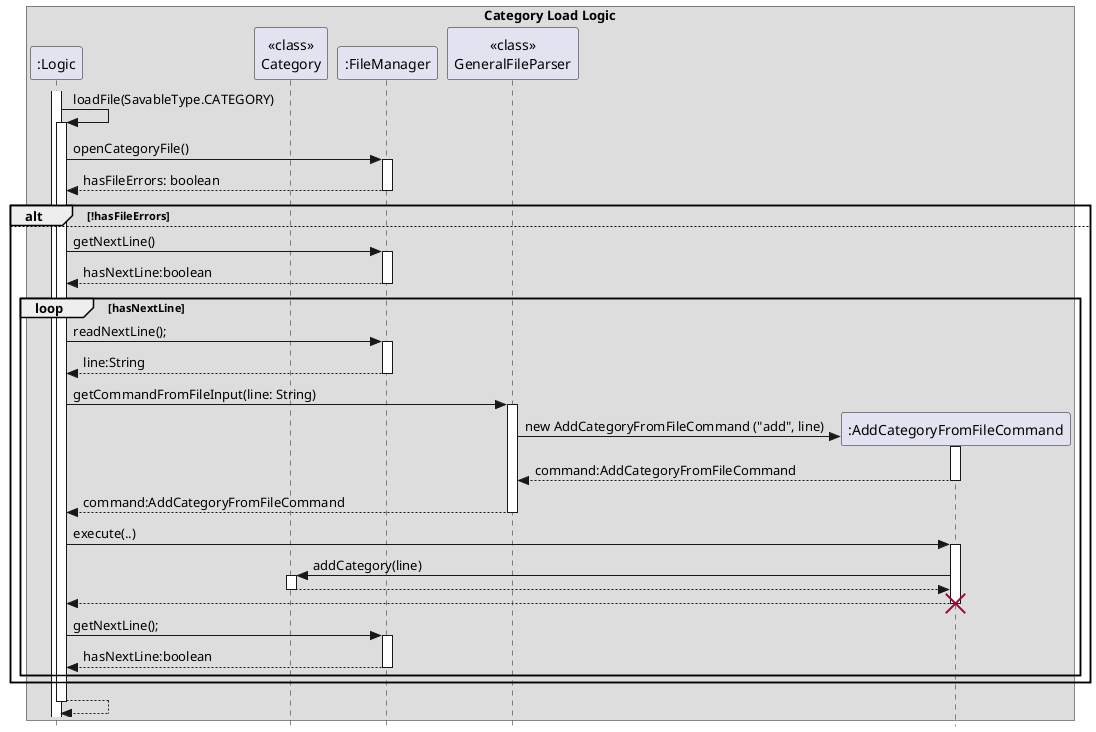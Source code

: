 @startuml
skinparam Style strictuml
box Category Load Logic
participant ":Logic" as logic
participant "<<class>>\nCategory" as category
participant ":FileManager" as fileManager
participant "<<class>>\nGeneralFileParser" as generalFileParser
participant ":AddCategoryFromFileCommand" as AddCategoryFromFileCommand

activate logic

logic -> logic: loadFile(SavableType.CATEGORY)
activate logic

logic -> fileManager: openCategoryFile()
activate fileManager
fileManager -[dashed]-> logic: hasFileErrors: boolean
deactivate fileManager
    alt !hasFileErrors
    else
        logic -> fileManager : getNextLine()
        activate fileManager
        fileManager -[dashed]-> logic : hasNextLine:boolean
        deactivate fileManager
        loop hasNextLine
            logic -> fileManager : readNextLine();
            activate fileManager
            fileManager -[dashed]-> logic : line:String
            deactivate fileManager
            logic -> generalFileParser : getCommandFromFileInput(line: String)
            activate generalFileParser
            create AddCategoryFromFileCommand
            generalFileParser -> AddCategoryFromFileCommand: new AddCategoryFromFileCommand ("add", line)
            activate AddCategoryFromFileCommand
            AddCategoryFromFileCommand --> generalFileParser: command:AddCategoryFromFileCommand
            deactivate AddCategoryFromFileCommand
            generalFileParser --> logic : command:AddCategoryFromFileCommand
            deactivate generalFileParser
            logic -> AddCategoryFromFileCommand : execute(..)
            activate AddCategoryFromFileCommand
            AddCategoryFromFileCommand -> category : addCategory(line)
            activate category
            category -[dashed]-> AddCategoryFromFileCommand
            deactivate
            AddCategoryFromFileCommand -[dashed]-> logic
            deactivate AddCategoryFromFileCommand
            destroy AddCategoryFromFileCommand
            logic -> fileManager : getNextLine();
            activate fileManager
            fileManager -[dashed]-> logic : hasNextLine:boolean
            deactivate fileManager

        end
    end
    logic -[dashed]-> logic
    deactivate logic


end box
@enduml